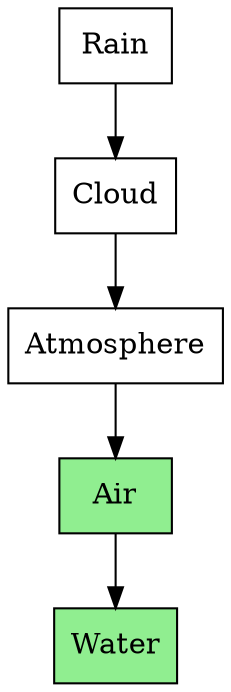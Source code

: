 digraph G {
 node [shape=box, style=filled];
 "Rain" -> "Cloud";
 "Cloud" -> "Atmosphere";
 "Atmosphere" -> "Air";
 "Air" -> "Water";
 "Cloud" [shape=box, style=filled, fillcolor=white];
 "Atmosphere" [shape=box, style=filled, fillcolor=white];
 "Air" [shape=box, style=filled, fillcolor=lightgreen];
 "Water" [shape=box, style=filled, fillcolor=lightgreen];
 "Rain" [shape=box, style=filled, fillcolor=white];
 rankdir=TB;
}
